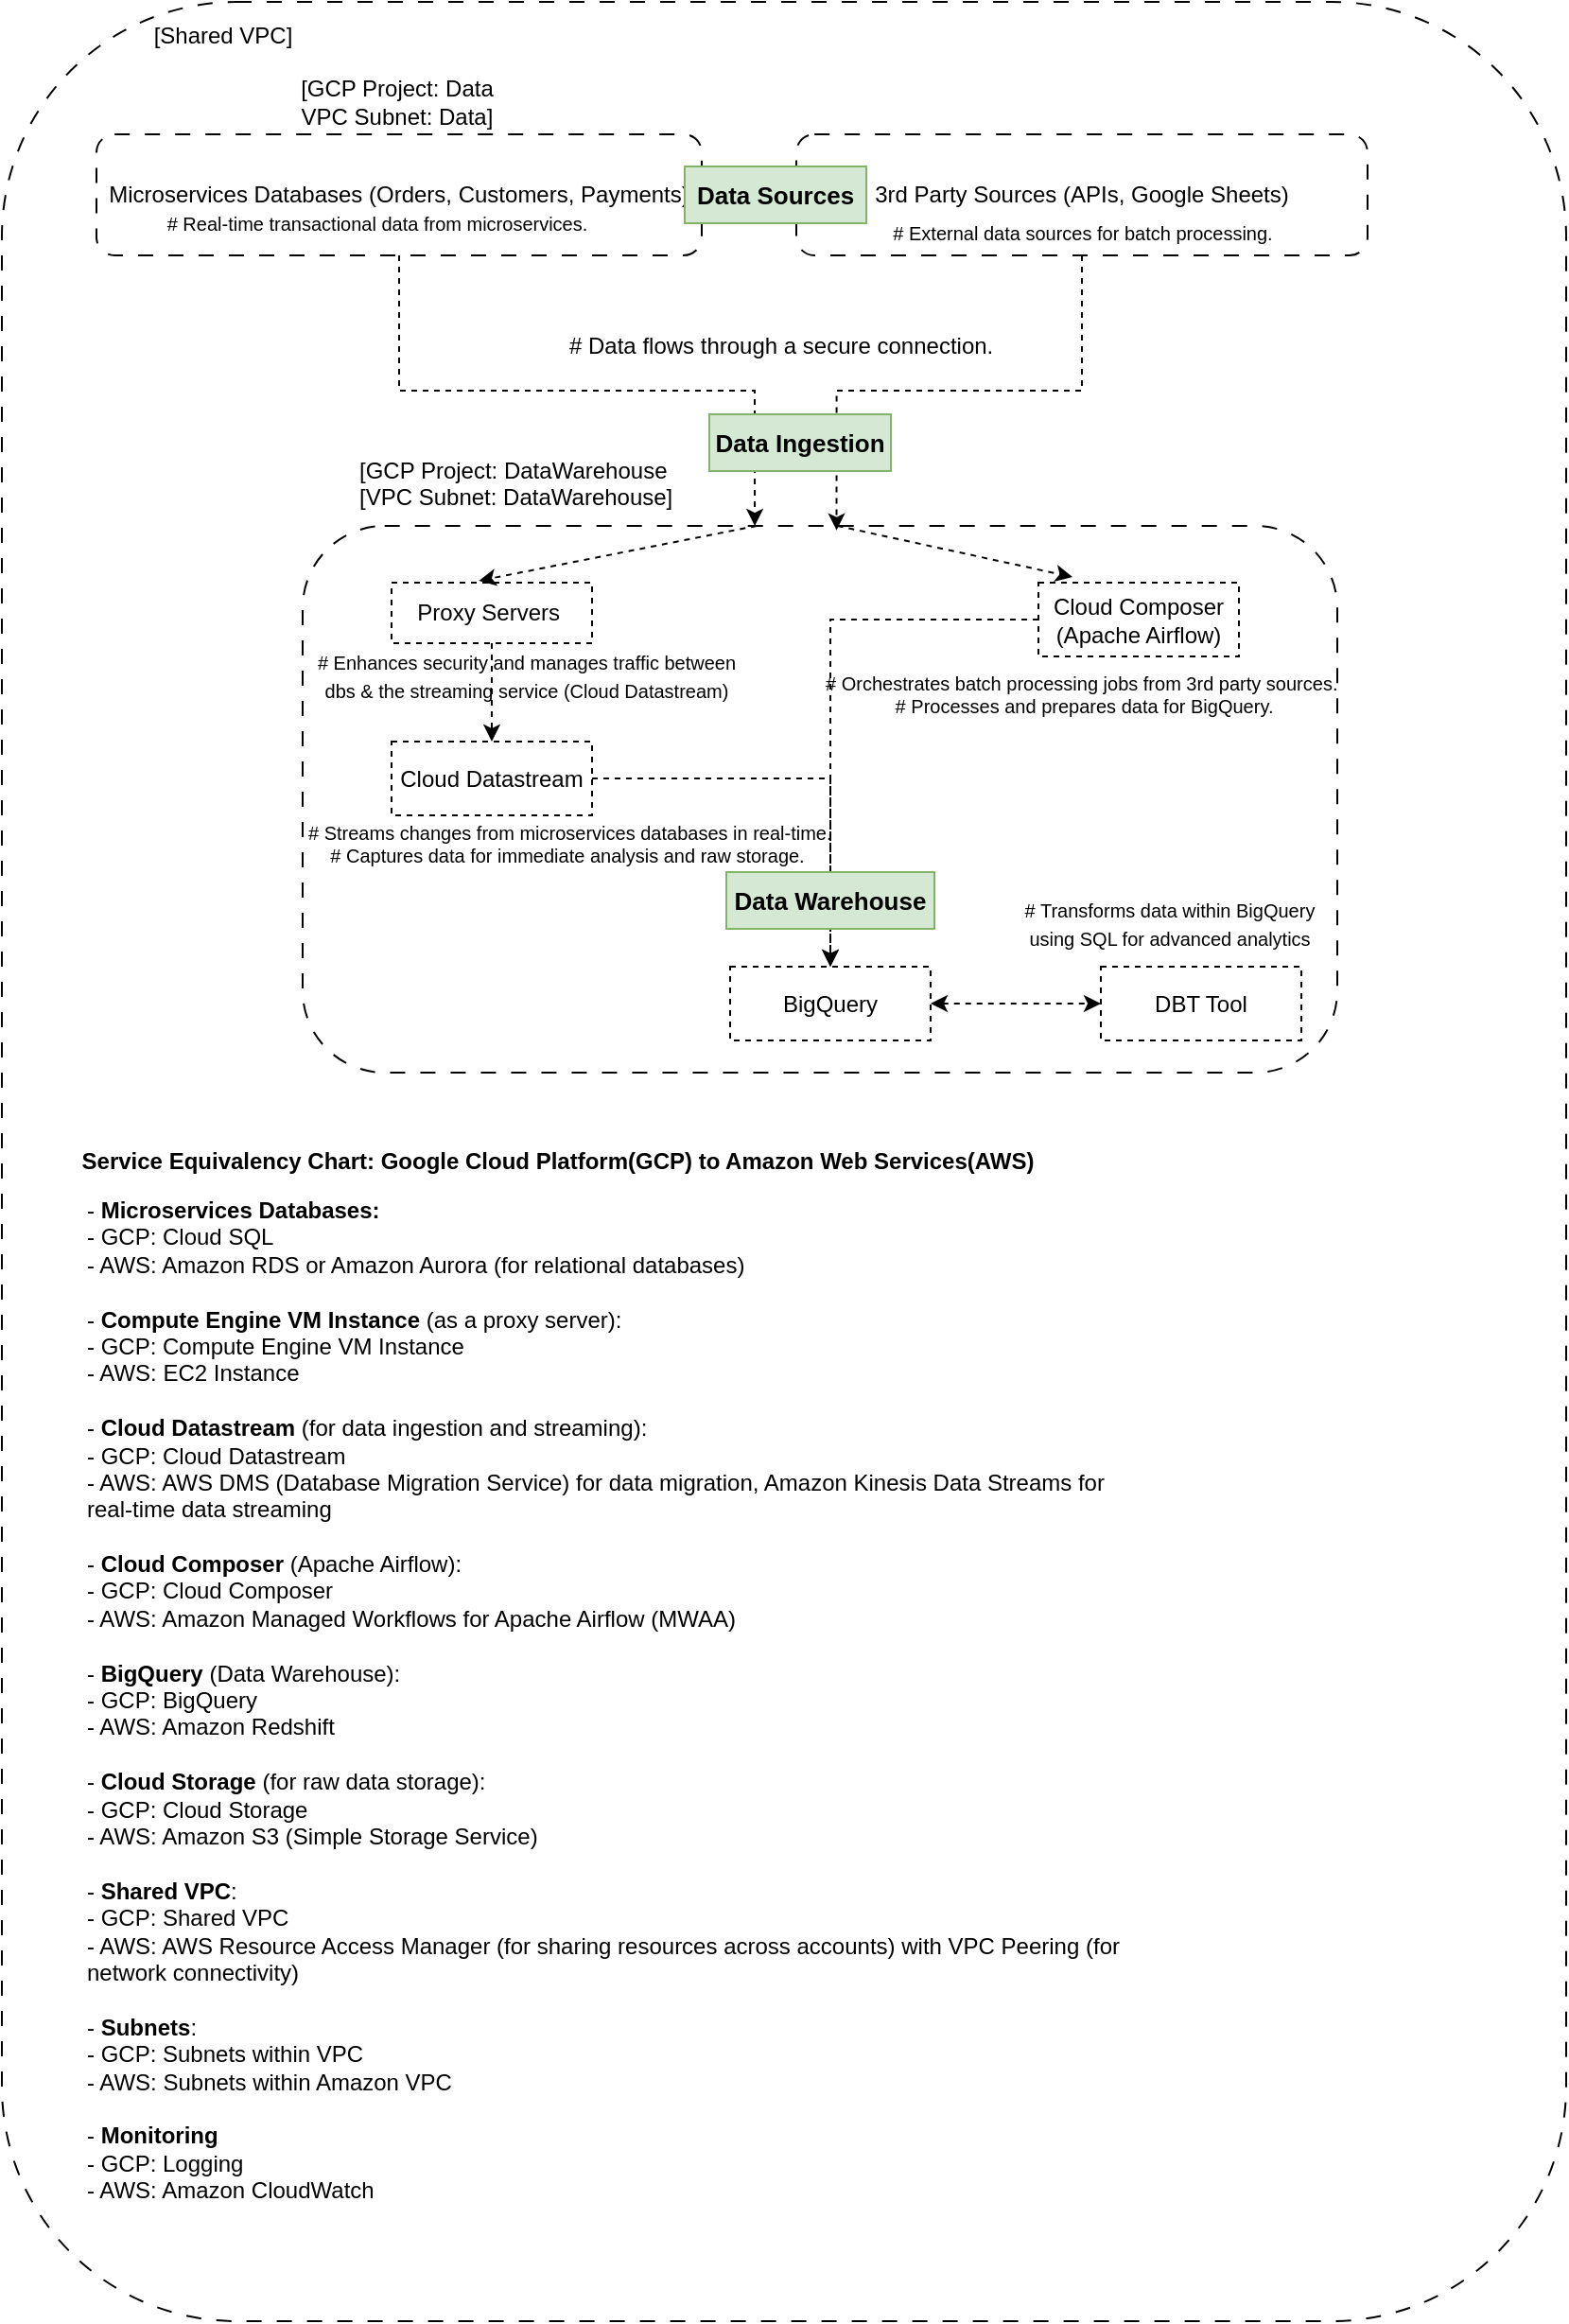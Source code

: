 <mxfile version="22.1.16" type="github" pages="2">
  <diagram name="GCP" id="N3WZunzwXIaeDYp0I-YL">
    <mxGraphModel dx="1377" dy="2119" grid="0" gridSize="10" guides="1" tooltips="1" connect="1" arrows="1" fold="1" page="0" pageScale="1" pageWidth="850" pageHeight="1100" math="0" shadow="0">
      <root>
        <mxCell id="0" />
        <mxCell id="1" parent="0" />
        <mxCell id="0Ng6I6oco_0Fc2acD2ov-1" value="" style="rounded=1;whiteSpace=wrap;html=1;strokeColor=default;align=center;verticalAlign=middle;fontFamily=Helvetica;fontSize=12;fontColor=default;fillColor=default;dashed=1;dashPattern=8 8;" parent="1" vertex="1">
          <mxGeometry x="-192" y="-1203" width="827" height="1226" as="geometry" />
        </mxCell>
        <mxCell id="0Ng6I6oco_0Fc2acD2ov-2" value="&lt;meta charset=&quot;utf-8&quot;&gt;&lt;span style=&quot;color: rgb(0, 0, 0); font-family: Helvetica; font-size: 12px; font-style: normal; font-variant-ligatures: normal; font-variant-caps: normal; font-weight: 400; letter-spacing: normal; orphans: 2; text-align: left; text-indent: 0px; text-transform: none; widows: 2; word-spacing: 0px; -webkit-text-stroke-width: 0px; background-color: rgb(255, 255, 255); text-decoration-thickness: initial; text-decoration-style: initial; text-decoration-color: initial; float: none; display: inline !important;&quot;&gt;Microservices Databases (Orders, Customers, Payments)&lt;/span&gt;" style="rounded=1;whiteSpace=wrap;html=1;fillStyle=dots;dashed=1;dashPattern=8 8;" parent="1" vertex="1">
          <mxGeometry x="-142" y="-1133" width="320" height="64" as="geometry" />
        </mxCell>
        <mxCell id="0Ng6I6oco_0Fc2acD2ov-3" value="[GCP Project: Data&lt;br&gt;VPC Subnet: Data]" style="text;html=1;strokeColor=none;fillColor=none;align=center;verticalAlign=middle;whiteSpace=wrap;rounded=0;" parent="1" vertex="1">
          <mxGeometry x="-72" y="-1162" width="178" height="23" as="geometry" />
        </mxCell>
        <mxCell id="0Ng6I6oco_0Fc2acD2ov-4" value="" style="rounded=1;whiteSpace=wrap;html=1;dashed=1;dashPattern=8 8;" parent="1" vertex="1">
          <mxGeometry x="-33" y="-926" width="547" height="289" as="geometry" />
        </mxCell>
        <mxCell id="0Ng6I6oco_0Fc2acD2ov-5" value="&lt;span style=&quot;color: rgb(0, 0, 0); font-family: Helvetica; font-size: 12px; font-style: normal; font-variant-ligatures: normal; font-variant-caps: normal; font-weight: 400; letter-spacing: normal; orphans: 2; text-align: left; text-indent: 0px; text-transform: none; widows: 2; word-spacing: 0px; -webkit-text-stroke-width: 0px; background-color: rgb(255, 255, 255); text-decoration-thickness: initial; text-decoration-style: initial; text-decoration-color: initial; float: none; display: inline !important;&quot;&gt;[GCP Project: DataWarehouse&lt;/span&gt;&lt;br style=&quot;border-color: var(--border-color); padding: 0px; margin: 0px; color: rgb(0, 0, 0); font-family: Helvetica; font-size: 12px; font-style: normal; font-variant-ligatures: normal; font-variant-caps: normal; font-weight: 400; letter-spacing: normal; orphans: 2; text-align: left; text-indent: 0px; text-transform: none; widows: 2; word-spacing: 0px; -webkit-text-stroke-width: 0px; background-color: rgb(255, 255, 255); text-decoration-thickness: initial; text-decoration-style: initial; text-decoration-color: initial;&quot;&gt;&lt;span style=&quot;color: rgb(0, 0, 0); font-family: Helvetica; font-size: 12px; font-style: normal; font-variant-ligatures: normal; font-variant-caps: normal; font-weight: 400; letter-spacing: normal; orphans: 2; text-align: left; text-indent: 0px; text-transform: none; widows: 2; word-spacing: 0px; -webkit-text-stroke-width: 0px; background-color: rgb(255, 255, 255); text-decoration-thickness: initial; text-decoration-style: initial; text-decoration-color: initial; float: none; display: inline !important;&quot;&gt;[VPC Subnet: DataWarehouse]&lt;/span&gt;" style="text;whiteSpace=wrap;html=1;fontSize=12;fontFamily=Helvetica;fontColor=default;" parent="1" vertex="1">
          <mxGeometry x="-5" y="-969" width="170" height="51" as="geometry" />
        </mxCell>
        <mxCell id="0Ng6I6oco_0Fc2acD2ov-6" value="" style="edgeStyle=orthogonalEdgeStyle;rounded=0;orthogonalLoop=1;jettySize=auto;html=1;fontFamily=Helvetica;fontSize=12;fontColor=default;dashed=1;" parent="1" source="0Ng6I6oco_0Fc2acD2ov-7" target="0Ng6I6oco_0Fc2acD2ov-9" edge="1">
          <mxGeometry relative="1" as="geometry" />
        </mxCell>
        <mxCell id="0Ng6I6oco_0Fc2acD2ov-7" value="&lt;span style=&quot;color: rgb(0, 0, 0); font-family: Helvetica; font-size: 12px; font-style: normal; font-variant-ligatures: normal; font-variant-caps: normal; font-weight: 400; letter-spacing: normal; orphans: 2; text-align: center; text-indent: 0px; text-transform: none; widows: 2; word-spacing: 0px; -webkit-text-stroke-width: 0px; background-color: rgb(255, 255, 255); text-decoration-thickness: initial; text-decoration-style: initial; text-decoration-color: initial; float: none; display: inline !important;&quot;&gt;Proxy Servers&amp;nbsp;&lt;/span&gt;" style="rounded=0;whiteSpace=wrap;html=1;strokeColor=default;align=center;verticalAlign=middle;fontFamily=Helvetica;fontSize=12;fontColor=default;fillColor=default;dashed=1;" parent="1" vertex="1">
          <mxGeometry x="14" y="-896" width="106" height="32" as="geometry" />
        </mxCell>
        <mxCell id="0Ng6I6oco_0Fc2acD2ov-8" style="edgeStyle=orthogonalEdgeStyle;rounded=0;orthogonalLoop=1;jettySize=auto;html=1;fontFamily=Helvetica;fontSize=12;fontColor=default;dashed=1;" parent="1" source="0Ng6I6oco_0Fc2acD2ov-9" target="0Ng6I6oco_0Fc2acD2ov-10" edge="1">
          <mxGeometry relative="1" as="geometry" />
        </mxCell>
        <mxCell id="0Ng6I6oco_0Fc2acD2ov-9" value="Cloud Datastream" style="rounded=0;whiteSpace=wrap;html=1;strokeColor=default;align=center;verticalAlign=middle;fontFamily=Helvetica;fontSize=12;fontColor=default;fillColor=default;dashed=1;" parent="1" vertex="1">
          <mxGeometry x="14" y="-812" width="106" height="39" as="geometry" />
        </mxCell>
        <mxCell id="0Ng6I6oco_0Fc2acD2ov-10" value="BigQuery" style="rounded=0;whiteSpace=wrap;html=1;strokeColor=default;align=center;verticalAlign=middle;fontFamily=Helvetica;fontSize=12;fontColor=default;fillColor=default;dashed=1;" parent="1" vertex="1">
          <mxGeometry x="193" y="-693" width="106" height="39" as="geometry" />
        </mxCell>
        <mxCell id="0Ng6I6oco_0Fc2acD2ov-11" style="edgeStyle=orthogonalEdgeStyle;rounded=0;orthogonalLoop=1;jettySize=auto;html=1;entryX=0.5;entryY=0;entryDx=0;entryDy=0;fontFamily=Helvetica;fontSize=12;fontColor=default;dashed=1;" parent="1" source="0Ng6I6oco_0Fc2acD2ov-12" target="0Ng6I6oco_0Fc2acD2ov-10" edge="1">
          <mxGeometry relative="1" as="geometry" />
        </mxCell>
        <mxCell id="0Ng6I6oco_0Fc2acD2ov-12" value="Cloud Composer (Apache Airflow)" style="rounded=0;whiteSpace=wrap;html=1;strokeColor=default;align=center;verticalAlign=middle;fontFamily=Helvetica;fontSize=12;fontColor=default;fillColor=default;dashed=1;" parent="1" vertex="1">
          <mxGeometry x="356" y="-896" width="106" height="39" as="geometry" />
        </mxCell>
        <mxCell id="0Ng6I6oco_0Fc2acD2ov-13" value="DBT Tool" style="rounded=0;whiteSpace=wrap;html=1;strokeColor=default;align=center;verticalAlign=middle;fontFamily=Helvetica;fontSize=12;fontColor=default;fillColor=default;dashed=1;" parent="1" vertex="1">
          <mxGeometry x="389" y="-693" width="106" height="39" as="geometry" />
        </mxCell>
        <mxCell id="0Ng6I6oco_0Fc2acD2ov-14" value="&amp;nbsp;# Orchestrates batch processing jobs from 3rd party sources.&lt;br style=&quot;border-color: var(--border-color); padding: 0px; margin: 0px; text-align: left; font-size: 10px;&quot;&gt;&lt;span style=&quot;text-align: left; font-size: 10px;&quot;&gt;&amp;nbsp; # Processes and prepares data for BigQuery.&lt;/span&gt;" style="text;html=1;strokeColor=none;fillColor=none;align=center;verticalAlign=middle;whiteSpace=wrap;rounded=0;fontSize=10;fontFamily=Helvetica;fontColor=default;" parent="1" vertex="1">
          <mxGeometry x="233.75" y="-864" width="287" height="53" as="geometry" />
        </mxCell>
        <mxCell id="0Ng6I6oco_0Fc2acD2ov-15" value="&amp;nbsp;# Streams changes from microservices databases in real-time.&lt;br style=&quot;border-color: var(--border-color); padding: 0px; margin: 0px; text-align: left; font-size: 10px;&quot;&gt;&lt;span style=&quot;text-align: left; font-size: 10px;&quot;&gt;# Captures data for immediate analysis and raw storage.&lt;/span&gt;" style="text;html=1;strokeColor=none;fillColor=none;align=center;verticalAlign=middle;whiteSpace=wrap;rounded=0;fontSize=10;fontFamily=Helvetica;fontColor=default;" parent="1" vertex="1">
          <mxGeometry x="-59" y="-773" width="332" height="30" as="geometry" />
        </mxCell>
        <mxCell id="0Ng6I6oco_0Fc2acD2ov-16" value="# Real-time transactional data from microservices." style="text;html=1;align=center;verticalAlign=middle;resizable=0;points=[];autosize=1;strokeColor=none;fillColor=none;fontSize=10;fontFamily=Helvetica;fontColor=default;" parent="1" vertex="1">
          <mxGeometry x="-114" y="-1098" width="240" height="24" as="geometry" />
        </mxCell>
        <mxCell id="0Ng6I6oco_0Fc2acD2ov-17" value="&lt;font style=&quot;font-size: 10px;&quot;&gt;# Transforms data within BigQuery &lt;br&gt;using SQL for advanced analytics&lt;/font&gt;" style="text;html=1;align=center;verticalAlign=middle;resizable=0;points=[];autosize=1;strokeColor=none;fillColor=none;fontSize=12;fontFamily=Helvetica;fontColor=default;" parent="1" vertex="1">
          <mxGeometry x="339" y="-737" width="171" height="41" as="geometry" />
        </mxCell>
        <mxCell id="0Ng6I6oco_0Fc2acD2ov-18" value="3rd Party Sources (APIs, Google Sheets)" style="rounded=1;whiteSpace=wrap;html=1;fillStyle=dots;dashed=1;dashPattern=8 8;" parent="1" vertex="1">
          <mxGeometry x="228" y="-1133" width="302" height="64" as="geometry" />
        </mxCell>
        <mxCell id="0Ng6I6oco_0Fc2acD2ov-19" value="# External data sources for batch processing." style="text;html=1;align=center;verticalAlign=middle;resizable=0;points=[];autosize=1;strokeColor=none;fillColor=none;fontSize=10;fontFamily=Helvetica;fontColor=default;" parent="1" vertex="1">
          <mxGeometry x="269.5" y="-1093" width="219" height="24" as="geometry" />
        </mxCell>
        <mxCell id="0Ng6I6oco_0Fc2acD2ov-20" style="edgeStyle=orthogonalEdgeStyle;rounded=0;orthogonalLoop=1;jettySize=auto;html=1;entryX=0.437;entryY=0;entryDx=0;entryDy=0;entryPerimeter=0;fontFamily=Helvetica;fontSize=12;fontColor=default;dashed=1;" parent="1" source="0Ng6I6oco_0Fc2acD2ov-2" target="0Ng6I6oco_0Fc2acD2ov-4" edge="1">
          <mxGeometry relative="1" as="geometry" />
        </mxCell>
        <mxCell id="0Ng6I6oco_0Fc2acD2ov-21" style="edgeStyle=orthogonalEdgeStyle;rounded=0;orthogonalLoop=1;jettySize=auto;html=1;entryX=0.516;entryY=0.008;entryDx=0;entryDy=0;entryPerimeter=0;fontFamily=Helvetica;fontSize=12;fontColor=default;dashed=1;" parent="1" source="0Ng6I6oco_0Fc2acD2ov-18" target="0Ng6I6oco_0Fc2acD2ov-4" edge="1">
          <mxGeometry relative="1" as="geometry" />
        </mxCell>
        <mxCell id="0Ng6I6oco_0Fc2acD2ov-22" value="# Data flows through a secure connection." style="text;whiteSpace=wrap;fontSize=12;fontFamily=Helvetica;fontColor=default;" parent="1" vertex="1">
          <mxGeometry x="106" y="-1035" width="252" height="36" as="geometry" />
        </mxCell>
        <mxCell id="0Ng6I6oco_0Fc2acD2ov-23" value="" style="endArrow=classic;html=1;rounded=0;fontFamily=Helvetica;fontSize=12;fontColor=default;entryX=0.396;entryY=0;entryDx=0;entryDy=0;entryPerimeter=0;exitX=0.431;exitY=0.004;exitDx=0;exitDy=0;exitPerimeter=0;dashed=1;" parent="1" edge="1">
          <mxGeometry width="50" height="50" relative="1" as="geometry">
            <mxPoint x="206.997" y="-926.004" as="sourcePoint" />
            <mxPoint x="60.216" y="-897.02" as="targetPoint" />
          </mxGeometry>
        </mxCell>
        <mxCell id="0Ng6I6oco_0Fc2acD2ov-24" value="" style="endArrow=classic;html=1;rounded=0;fontFamily=Helvetica;fontSize=12;fontColor=default;exitX=0.517;exitY=0;exitDx=0;exitDy=0;exitPerimeter=0;entryX=0.17;entryY=-0.077;entryDx=0;entryDy=0;entryPerimeter=0;dashed=1;" parent="1" source="0Ng6I6oco_0Fc2acD2ov-4" target="0Ng6I6oco_0Fc2acD2ov-12" edge="1">
          <mxGeometry width="50" height="50" relative="1" as="geometry">
            <mxPoint x="147" y="-875" as="sourcePoint" />
            <mxPoint x="364" y="-903" as="targetPoint" />
          </mxGeometry>
        </mxCell>
        <mxCell id="0Ng6I6oco_0Fc2acD2ov-25" value="Data Ingestion" style="text;html=1;strokeColor=#82b366;fillColor=#d5e8d4;align=center;verticalAlign=middle;whiteSpace=wrap;rounded=0;fontSize=13;fontFamily=Helvetica;fontStyle=1" parent="1" vertex="1">
          <mxGeometry x="182" y="-985" width="96" height="30" as="geometry" />
        </mxCell>
        <mxCell id="0Ng6I6oco_0Fc2acD2ov-26" value="&lt;b&gt;Data Sources&lt;/b&gt;" style="text;html=1;strokeColor=#82b366;fillColor=#d5e8d4;align=center;verticalAlign=middle;whiteSpace=wrap;rounded=0;fontSize=13;fontFamily=Helvetica;" parent="1" vertex="1">
          <mxGeometry x="169" y="-1116" width="96" height="30" as="geometry" />
        </mxCell>
        <mxCell id="0Ng6I6oco_0Fc2acD2ov-27" value="Data Warehouse" style="text;html=1;strokeColor=#82b366;fillColor=#d5e8d4;align=center;verticalAlign=middle;whiteSpace=wrap;rounded=0;fontSize=13;fontFamily=Helvetica;fontStyle=1" parent="1" vertex="1">
          <mxGeometry x="191" y="-743" width="110" height="30" as="geometry" />
        </mxCell>
        <mxCell id="0Ng6I6oco_0Fc2acD2ov-28" value="" style="endArrow=classic;startArrow=classic;html=1;rounded=0;fontFamily=Helvetica;fontSize=12;fontColor=default;entryX=0;entryY=0.5;entryDx=0;entryDy=0;exitX=1;exitY=0.5;exitDx=0;exitDy=0;dashed=1;" parent="1" source="0Ng6I6oco_0Fc2acD2ov-10" target="0Ng6I6oco_0Fc2acD2ov-13" edge="1">
          <mxGeometry width="50" height="50" relative="1" as="geometry">
            <mxPoint x="308" y="-635" as="sourcePoint" />
            <mxPoint x="358" y="-685" as="targetPoint" />
          </mxGeometry>
        </mxCell>
        <mxCell id="0Ng6I6oco_0Fc2acD2ov-29" value="[Shared VPC]" style="text;html=1;strokeColor=none;fillColor=none;align=center;verticalAlign=middle;whiteSpace=wrap;rounded=0;" parent="1" vertex="1">
          <mxGeometry x="-164" y="-1197" width="178" height="23" as="geometry" />
        </mxCell>
        <mxCell id="0Ng6I6oco_0Fc2acD2ov-30" value="&lt;font style=&quot;font-size: 10px;&quot;&gt;# Enhances security and manages traffic between &lt;br&gt;dbs &amp;amp; the streaming service (Cloud Datastream)&lt;/font&gt;" style="text;html=1;align=center;verticalAlign=middle;resizable=0;points=[];autosize=1;strokeColor=none;fillColor=none;rotation=0;" parent="1" vertex="1">
          <mxGeometry x="-35" y="-868" width="239" height="41" as="geometry" />
        </mxCell>
        <mxCell id="1zphvdrA46w6vMlSNwn0-3" value="- &lt;b&gt;Microservices Databases:&lt;/b&gt;&lt;br&gt;  - GCP: Cloud SQL&lt;br&gt;  - AWS: Amazon RDS or Amazon Aurora (for relational databases)&lt;br&gt;&lt;br&gt;- &lt;b&gt;Compute Engine VM Instance&lt;/b&gt; (as a proxy server):&lt;br&gt;  - GCP: Compute Engine VM Instance&lt;br&gt;  - AWS: EC2 Instance&lt;br&gt;&lt;br&gt;- &lt;b&gt;Cloud Datastream&lt;/b&gt; (for data ingestion and streaming):&lt;br&gt;  - GCP: Cloud Datastream&lt;br&gt;  - AWS: AWS DMS (Database Migration Service) for data migration, Amazon Kinesis Data Streams for real-time data streaming&lt;br&gt;&lt;br&gt;- &lt;b&gt;Cloud Composer&lt;/b&gt; (Apache Airflow):&lt;br&gt;  - GCP: Cloud Composer&lt;br&gt;  - AWS: Amazon Managed Workflows for Apache Airflow (MWAA)&lt;br&gt;&lt;br&gt;- &lt;b&gt;BigQuery&lt;/b&gt; (Data Warehouse):&lt;br&gt;  - GCP: BigQuery&lt;br&gt;  - AWS: Amazon Redshift&lt;br&gt;&lt;br&gt;- &lt;b&gt;Cloud Storage&lt;/b&gt; (for raw data storage):&lt;br&gt;  - GCP: Cloud Storage&lt;br&gt;  - AWS: Amazon S3 (Simple Storage Service)&lt;br&gt;&lt;br&gt;- &lt;b&gt;Shared VPC&lt;/b&gt;:&lt;br&gt;  - GCP: Shared VPC&lt;br&gt;  - AWS: AWS Resource Access Manager (for sharing resources across accounts) with VPC Peering (for network connectivity)&lt;br&gt;&lt;br&gt;- &lt;b&gt;Subnets&lt;/b&gt;:&lt;br&gt;  - GCP: Subnets within VPC&lt;br&gt;  - AWS: Subnets within Amazon VPC&lt;br&gt;&lt;br&gt;- &lt;b&gt;Monitoring&lt;/b&gt;&lt;br&gt;- GCP: Logging&lt;br&gt;- AWS: Amazon CloudWatch" style="text;whiteSpace=wrap;html=1;" parent="1" vertex="1">
          <mxGeometry x="-149" y="-578" width="566" height="565" as="geometry" />
        </mxCell>
        <mxCell id="1zphvdrA46w6vMlSNwn0-4" value="&lt;b&gt;Service Equivalency Chart: Google Cloud Platform(GCP) to Amazon Web Services(AWS)&lt;/b&gt;" style="text;html=1;strokeColor=none;fillColor=none;align=center;verticalAlign=middle;whiteSpace=wrap;rounded=0;" parent="1" vertex="1">
          <mxGeometry x="-164" y="-605" width="531.5" height="30" as="geometry" />
        </mxCell>
      </root>
    </mxGraphModel>
  </diagram>
  <diagram id="OixYxFwIUp6ItKp6quiV" name="AWS">
    <mxGraphModel dx="1777" dy="1719" grid="0" gridSize="10" guides="1" tooltips="1" connect="1" arrows="1" fold="1" page="0" pageScale="1" pageWidth="850" pageHeight="1100" math="0" shadow="0">
      <root>
        <mxCell id="0" />
        <mxCell id="1" parent="0" />
        <mxCell id="EDePaztZV9iZP3bUXQUc-1" value="&lt;div style=&quot;text-align: left;&quot;&gt;&lt;br&gt;&lt;/div&gt;" style="rounded=1;whiteSpace=wrap;html=1;fillStyle=dots;dashed=1;dashPattern=8 8;rotation=90;" parent="1" vertex="1">
          <mxGeometry x="-201" y="-922" width="383" height="100" as="geometry" />
        </mxCell>
        <mxCell id="EDePaztZV9iZP3bUXQUc-2" value="Data Sources" style="text;html=1;strokeColor=none;fillColor=none;align=center;verticalAlign=middle;whiteSpace=wrap;rounded=0;fontStyle=1" parent="1" vertex="1">
          <mxGeometry x="-45" y="-1036" width="60" height="30" as="geometry" />
        </mxCell>
        <mxCell id="DHK-6EDzKSMtyHpSqMbL-18" style="edgeStyle=orthogonalEdgeStyle;rounded=0;orthogonalLoop=1;jettySize=auto;html=1;" parent="1" source="EDePaztZV9iZP3bUXQUc-3" edge="1">
          <mxGeometry relative="1" as="geometry">
            <mxPoint x="79.5" y="-941" as="targetPoint" />
          </mxGeometry>
        </mxCell>
        <mxCell id="EDePaztZV9iZP3bUXQUc-3" value="Amazon RDS" style="sketch=0;outlineConnect=0;fontColor=#232F3E;gradientColor=none;strokeColor=#ffffff;fillColor=#232F3E;dashed=0;verticalLabelPosition=middle;verticalAlign=bottom;align=center;html=1;whiteSpace=wrap;fontSize=10;fontStyle=1;spacing=3;shape=mxgraph.aws4.productIcon;prIcon=mxgraph.aws4.rds;" parent="1" vertex="1">
          <mxGeometry x="-43" y="-974" width="65" height="98" as="geometry" />
        </mxCell>
        <mxCell id="EDePaztZV9iZP3bUXQUc-4" value="Amazon DynamoDB" style="sketch=0;outlineConnect=0;fontColor=#232F3E;gradientColor=none;strokeColor=#ffffff;fillColor=#232F3E;dashed=0;verticalLabelPosition=middle;verticalAlign=bottom;align=center;html=1;whiteSpace=wrap;fontSize=10;fontStyle=1;spacing=3;shape=mxgraph.aws4.productIcon;prIcon=mxgraph.aws4.dynamodb;" parent="1" vertex="1">
          <mxGeometry x="-49" y="-828" width="77" height="107" as="geometry" />
        </mxCell>
        <mxCell id="EDePaztZV9iZP3bUXQUc-5" style="edgeStyle=orthogonalEdgeStyle;rounded=0;orthogonalLoop=1;jettySize=auto;html=1;exitX=1;exitY=0.5;exitDx=0;exitDy=0;" parent="1" source="EDePaztZV9iZP3bUXQUc-1" target="EDePaztZV9iZP3bUXQUc-1" edge="1">
          <mxGeometry relative="1" as="geometry" />
        </mxCell>
        <mxCell id="G9J3BIbj6XM4gzPhHaht-19" style="edgeStyle=orthogonalEdgeStyle;rounded=0;orthogonalLoop=1;jettySize=auto;html=1;entryX=0;entryY=0.5;entryDx=0;entryDy=0;" parent="1" source="DHK-6EDzKSMtyHpSqMbL-1" target="G9J3BIbj6XM4gzPhHaht-5" edge="1">
          <mxGeometry relative="1" as="geometry" />
        </mxCell>
        <mxCell id="DHK-6EDzKSMtyHpSqMbL-1" value="" style="whiteSpace=wrap;html=1;aspect=fixed;dashed=1;dashPattern=8 8;rounded=1;" parent="1" vertex="1">
          <mxGeometry x="79" y="-1047" width="322" height="322" as="geometry" />
        </mxCell>
        <mxCell id="DHK-6EDzKSMtyHpSqMbL-2" value="Data Ingestion" style="text;html=1;strokeColor=none;fillColor=none;align=center;verticalAlign=middle;whiteSpace=wrap;rounded=0;fontStyle=1" parent="1" vertex="1">
          <mxGeometry x="188" y="-1049" width="109" height="30" as="geometry" />
        </mxCell>
        <mxCell id="DHK-6EDzKSMtyHpSqMbL-4" value="" style="rounded=1;whiteSpace=wrap;html=1;dashed=1;dashPattern=8 8;" parent="1" vertex="1">
          <mxGeometry x="96" y="-1007" width="265" height="97" as="geometry" />
        </mxCell>
        <mxCell id="DHK-6EDzKSMtyHpSqMbL-6" value="Batch" style="text;html=1;strokeColor=none;fillColor=none;align=center;verticalAlign=middle;whiteSpace=wrap;rounded=0;fontStyle=1" parent="1" vertex="1">
          <mxGeometry x="178" y="-1006" width="109" height="30" as="geometry" />
        </mxCell>
        <mxCell id="DHK-6EDzKSMtyHpSqMbL-8" value="" style="sketch=0;points=[[0,0,0],[0.25,0,0],[0.5,0,0],[0.75,0,0],[1,0,0],[0,1,0],[0.25,1,0],[0.5,1,0],[0.75,1,0],[1,1,0],[0,0.25,0],[0,0.5,0],[0,0.75,0],[1,0.25,0],[1,0.5,0],[1,0.75,0]];outlineConnect=0;fontColor=#232F3E;fillColor=#ED7100;strokeColor=#ffffff;dashed=0;verticalLabelPosition=bottom;verticalAlign=top;align=center;html=1;fontSize=12;fontStyle=0;aspect=fixed;shape=mxgraph.aws4.resourceIcon;resIcon=mxgraph.aws4.lambda;" parent="1" vertex="1">
          <mxGeometry x="121" y="-974" width="40" height="40" as="geometry" />
        </mxCell>
        <mxCell id="DHK-6EDzKSMtyHpSqMbL-9" value="" style="sketch=0;points=[[0,0,0],[0.25,0,0],[0.5,0,0],[0.75,0,0],[1,0,0],[0,1,0],[0.25,1,0],[0.5,1,0],[0.75,1,0],[1,1,0],[0,0.25,0],[0,0.5,0],[0,0.75,0],[1,0.25,0],[1,0.5,0],[1,0.75,0]];outlineConnect=0;fontColor=#232F3E;fillColor=#8C4FFF;strokeColor=#ffffff;dashed=0;verticalLabelPosition=bottom;verticalAlign=top;align=center;html=1;fontSize=12;fontStyle=0;aspect=fixed;shape=mxgraph.aws4.resourceIcon;resIcon=mxgraph.aws4.glue;" parent="1" vertex="1">
          <mxGeometry x="212" y="-974" width="46" height="46" as="geometry" />
        </mxCell>
        <mxCell id="DHK-6EDzKSMtyHpSqMbL-19" value="" style="sketch=0;points=[[0,0,0],[0.25,0,0],[0.5,0,0],[0.75,0,0],[1,0,0],[0,1,0],[0.25,1,0],[0.5,1,0],[0.75,1,0],[1,1,0],[0,0.25,0],[0,0.5,0],[0,0.75,0],[1,0.25,0],[1,0.5,0],[1,0.75,0]];outlineConnect=0;fontColor=#232F3E;fillColor=#8C4FFF;strokeColor=#ffffff;dashed=0;verticalLabelPosition=bottom;verticalAlign=top;align=center;html=1;fontSize=12;fontStyle=0;aspect=fixed;shape=mxgraph.aws4.resourceIcon;resIcon=mxgraph.aws4.emr;" parent="1" vertex="1">
          <mxGeometry x="297" y="-974" width="43" height="43" as="geometry" />
        </mxCell>
        <mxCell id="DHK-6EDzKSMtyHpSqMbL-23" value="" style="rounded=1;whiteSpace=wrap;html=1;dashed=1;dashPattern=8 8;" parent="1" vertex="1">
          <mxGeometry x="93" y="-859" width="268" height="114" as="geometry" />
        </mxCell>
        <mxCell id="DHK-6EDzKSMtyHpSqMbL-24" value="Streaming" style="text;html=1;strokeColor=none;fillColor=none;align=center;verticalAlign=middle;whiteSpace=wrap;rounded=0;fontStyle=1" parent="1" vertex="1">
          <mxGeometry x="178" y="-852" width="109" height="30" as="geometry" />
        </mxCell>
        <mxCell id="G9J3BIbj6XM4gzPhHaht-2" style="edgeStyle=orthogonalEdgeStyle;rounded=0;orthogonalLoop=1;jettySize=auto;html=1;entryX=-0.001;entryY=0.726;entryDx=0;entryDy=0;entryPerimeter=0;" parent="1" source="EDePaztZV9iZP3bUXQUc-4" target="DHK-6EDzKSMtyHpSqMbL-1" edge="1">
          <mxGeometry relative="1" as="geometry" />
        </mxCell>
        <mxCell id="G9J3BIbj6XM4gzPhHaht-3" value="" style="sketch=0;points=[[0,0,0],[0.25,0,0],[0.5,0,0],[0.75,0,0],[1,0,0],[0,1,0],[0.25,1,0],[0.5,1,0],[0.75,1,0],[1,1,0],[0,0.25,0],[0,0.5,0],[0,0.75,0],[1,0.25,0],[1,0.5,0],[1,0.75,0]];outlineConnect=0;fontColor=#232F3E;fillColor=#8C4FFF;strokeColor=#ffffff;dashed=0;verticalLabelPosition=bottom;verticalAlign=top;align=center;html=1;fontSize=12;fontStyle=0;aspect=fixed;shape=mxgraph.aws4.resourceIcon;resIcon=mxgraph.aws4.kinesis_data_firehose;" parent="1" vertex="1">
          <mxGeometry x="212" y="-812" width="51" height="51" as="geometry" />
        </mxCell>
        <mxCell id="G9J3BIbj6XM4gzPhHaht-24" style="edgeStyle=orthogonalEdgeStyle;rounded=0;orthogonalLoop=1;jettySize=auto;html=1;" parent="1" source="G9J3BIbj6XM4gzPhHaht-5" target="G9J3BIbj6XM4gzPhHaht-22" edge="1">
          <mxGeometry relative="1" as="geometry" />
        </mxCell>
        <mxCell id="G9J3BIbj6XM4gzPhHaht-5" value="" style="whiteSpace=wrap;html=1;aspect=fixed;dashed=1;dashPattern=8 8;rounded=1;" parent="1" vertex="1">
          <mxGeometry x="443" y="-1052.25" width="486" height="486" as="geometry" />
        </mxCell>
        <mxCell id="G9J3BIbj6XM4gzPhHaht-6" value="Data Lake" style="text;html=1;strokeColor=none;fillColor=none;align=center;verticalAlign=middle;whiteSpace=wrap;rounded=0;fontStyle=1" parent="1" vertex="1">
          <mxGeometry x="634" y="-1052.25" width="109" height="30" as="geometry" />
        </mxCell>
        <mxCell id="G9J3BIbj6XM4gzPhHaht-7" value="" style="rounded=1;whiteSpace=wrap;html=1;dashed=1;dashPattern=8 8;" parent="1" vertex="1">
          <mxGeometry x="560" y="-1016" width="248" height="260" as="geometry" />
        </mxCell>
        <mxCell id="G9J3BIbj6XM4gzPhHaht-8" value="AWS S3 Storage" style="text;html=1;strokeColor=none;fillColor=none;align=center;verticalAlign=middle;whiteSpace=wrap;rounded=0;fontStyle=1" parent="1" vertex="1">
          <mxGeometry x="620" y="-1011" width="109" height="30" as="geometry" />
        </mxCell>
        <mxCell id="G9J3BIbj6XM4gzPhHaht-15" value="Amazon S3" style="sketch=0;outlineConnect=0;fontColor=#232F3E;gradientColor=none;strokeColor=#ffffff;fillColor=#232F3E;dashed=0;verticalLabelPosition=middle;verticalAlign=bottom;align=center;html=1;whiteSpace=wrap;fontSize=10;fontStyle=1;spacing=3;shape=mxgraph.aws4.productIcon;prIcon=mxgraph.aws4.s3;" parent="1" vertex="1">
          <mxGeometry x="595" y="-974" width="90" height="107" as="geometry" />
        </mxCell>
        <mxCell id="G9J3BIbj6XM4gzPhHaht-16" value="Processed Zone" style="text;html=1;strokeColor=none;fillColor=none;align=center;verticalAlign=middle;whiteSpace=wrap;rounded=0;" parent="1" vertex="1">
          <mxGeometry x="700" y="-842" width="96" height="30" as="geometry" />
        </mxCell>
        <mxCell id="G9J3BIbj6XM4gzPhHaht-17" value="Raw Zone" style="text;html=1;strokeColor=none;fillColor=none;align=center;verticalAlign=middle;whiteSpace=wrap;rounded=0;" parent="1" vertex="1">
          <mxGeometry x="711" y="-952" width="60" height="30" as="geometry" />
        </mxCell>
        <mxCell id="jENEbZuAJVLho9PDXkMb-21" style="edgeStyle=orthogonalEdgeStyle;rounded=0;orthogonalLoop=1;jettySize=auto;html=1;exitX=0.5;exitY=1;exitDx=0;exitDy=0;entryX=0.5;entryY=0;entryDx=0;entryDy=0;" parent="1" source="G9J3BIbj6XM4gzPhHaht-22" target="jENEbZuAJVLho9PDXkMb-14" edge="1">
          <mxGeometry relative="1" as="geometry" />
        </mxCell>
        <mxCell id="G9J3BIbj6XM4gzPhHaht-22" value="" style="rounded=1;whiteSpace=wrap;html=1;dashed=1;dashPattern=8 8;" parent="1" vertex="1">
          <mxGeometry x="1021" y="-889" width="331" height="159" as="geometry" />
        </mxCell>
        <mxCell id="G9J3BIbj6XM4gzPhHaht-23" value="External Tranformation &amp;amp; Business Rule" style="text;html=1;strokeColor=none;fillColor=none;align=center;verticalAlign=middle;whiteSpace=wrap;rounded=0;fontStyle=1" parent="1" vertex="1">
          <mxGeometry x="1078" y="-875" width="168" height="30" as="geometry" />
        </mxCell>
        <mxCell id="G9J3BIbj6XM4gzPhHaht-26" value="AWS Glue" style="sketch=0;outlineConnect=0;fontColor=#232F3E;gradientColor=none;strokeColor=#ffffff;fillColor=#232F3E;dashed=0;verticalLabelPosition=middle;verticalAlign=bottom;align=center;html=1;whiteSpace=wrap;fontSize=10;fontStyle=1;spacing=3;shape=mxgraph.aws4.productIcon;prIcon=mxgraph.aws4.glue;" parent="1" vertex="1">
          <mxGeometry x="1048" y="-840" width="74" height="96" as="geometry" />
        </mxCell>
        <mxCell id="G9J3BIbj6XM4gzPhHaht-27" value="AWS Lambda" style="sketch=0;outlineConnect=0;fontColor=#232F3E;gradientColor=none;strokeColor=#ffffff;fillColor=#232F3E;dashed=0;verticalLabelPosition=middle;verticalAlign=bottom;align=center;html=1;whiteSpace=wrap;fontSize=10;fontStyle=1;spacing=3;shape=mxgraph.aws4.productIcon;prIcon=mxgraph.aws4.lambda;" parent="1" vertex="1">
          <mxGeometry x="1144" y="-840" width="80" height="100" as="geometry" />
        </mxCell>
        <mxCell id="G9J3BIbj6XM4gzPhHaht-28" value="Amazon EMR" style="sketch=0;outlineConnect=0;fontColor=#232F3E;gradientColor=none;strokeColor=#ffffff;fillColor=#232F3E;dashed=0;verticalLabelPosition=middle;verticalAlign=bottom;align=center;html=1;whiteSpace=wrap;fontSize=10;fontStyle=1;spacing=3;shape=mxgraph.aws4.productIcon;prIcon=mxgraph.aws4.emr;" parent="1" vertex="1">
          <mxGeometry x="1246" y="-840" width="80" height="100" as="geometry" />
        </mxCell>
        <mxCell id="G9J3BIbj6XM4gzPhHaht-29" value="Amazon S3" style="sketch=0;outlineConnect=0;fontColor=#232F3E;gradientColor=none;strokeColor=#ffffff;fillColor=#232F3E;dashed=0;verticalLabelPosition=middle;verticalAlign=bottom;align=center;html=1;whiteSpace=wrap;fontSize=10;fontStyle=1;spacing=3;shape=mxgraph.aws4.productIcon;prIcon=mxgraph.aws4.s3;" parent="1" vertex="1">
          <mxGeometry x="593" y="-863" width="90" height="107" as="geometry" />
        </mxCell>
        <mxCell id="jENEbZuAJVLho9PDXkMb-3" value="" style="rounded=1;whiteSpace=wrap;html=1;dashed=1;dashPattern=8 8;" parent="1" vertex="1">
          <mxGeometry x="509" y="-741" width="331" height="159" as="geometry" />
        </mxCell>
        <mxCell id="jENEbZuAJVLho9PDXkMb-4" value="Data Catalog" style="text;html=1;strokeColor=none;fillColor=none;align=center;verticalAlign=middle;whiteSpace=wrap;rounded=0;fontStyle=1" parent="1" vertex="1">
          <mxGeometry x="623" y="-727" width="109" height="30" as="geometry" />
        </mxCell>
        <mxCell id="wjGi9TCkQOSMVp755DzK-9" style="edgeStyle=orthogonalEdgeStyle;rounded=0;orthogonalLoop=1;jettySize=auto;html=1;" parent="1" source="jENEbZuAJVLho9PDXkMb-7" target="jENEbZuAJVLho9PDXkMb-19" edge="1">
          <mxGeometry relative="1" as="geometry" />
        </mxCell>
        <mxCell id="jENEbZuAJVLho9PDXkMb-7" value="" style="sketch=0;outlineConnect=0;fontColor=#232F3E;gradientColor=none;fillColor=#8C4FFF;strokeColor=none;dashed=0;verticalLabelPosition=bottom;verticalAlign=top;align=center;html=1;fontSize=12;fontStyle=0;aspect=fixed;pointerEvents=1;shape=mxgraph.aws4.glue_data_catalog;" parent="1" vertex="1">
          <mxGeometry x="734" y="-697" width="70.15" height="76" as="geometry" />
        </mxCell>
        <mxCell id="jENEbZuAJVLho9PDXkMb-8" value="Glue Catalog" style="text;html=1;strokeColor=none;fillColor=none;align=center;verticalAlign=middle;whiteSpace=wrap;rounded=0;" parent="1" vertex="1">
          <mxGeometry x="736" y="-612" width="81" height="30" as="geometry" />
        </mxCell>
        <mxCell id="wjGi9TCkQOSMVp755DzK-10" style="edgeStyle=orthogonalEdgeStyle;rounded=0;orthogonalLoop=1;jettySize=auto;html=1;" parent="1" source="jENEbZuAJVLho9PDXkMb-9" target="jENEbZuAJVLho9PDXkMb-7" edge="1">
          <mxGeometry relative="1" as="geometry" />
        </mxCell>
        <mxCell id="wjGi9TCkQOSMVp755DzK-11" style="edgeStyle=orthogonalEdgeStyle;rounded=0;orthogonalLoop=1;jettySize=auto;html=1;" parent="1" source="jENEbZuAJVLho9PDXkMb-9" target="G9J3BIbj6XM4gzPhHaht-29" edge="1">
          <mxGeometry relative="1" as="geometry" />
        </mxCell>
        <mxCell id="jENEbZuAJVLho9PDXkMb-9" value="" style="sketch=0;outlineConnect=0;fontColor=#232F3E;gradientColor=none;fillColor=#8C4FFF;strokeColor=none;dashed=0;verticalLabelPosition=bottom;verticalAlign=top;align=center;html=1;fontSize=12;fontStyle=0;aspect=fixed;pointerEvents=1;shape=mxgraph.aws4.glue_crawlers;" parent="1" vertex="1">
          <mxGeometry x="553" y="-698" width="78" height="78" as="geometry" />
        </mxCell>
        <mxCell id="jENEbZuAJVLho9PDXkMb-10" value="Glue Crawler" style="text;html=1;strokeColor=none;fillColor=none;align=center;verticalAlign=middle;whiteSpace=wrap;rounded=0;" parent="1" vertex="1">
          <mxGeometry x="553" y="-612" width="81" height="30" as="geometry" />
        </mxCell>
        <mxCell id="jENEbZuAJVLho9PDXkMb-13" value="- AWS Glue Crawlers are used to scan various data stores to automatically infer schemas and populate the AWS Glue Data Catalog with the corresponding table definitions and metadata.&lt;br&gt;&lt;br&gt;-&amp;nbsp;AWS Glue Data Catalog is a central repository to store structural and operational metadata for all your data assets, regardless of where they are located." style="text;html=1;strokeColor=none;fillColor=none;align=center;verticalAlign=middle;whiteSpace=wrap;rounded=0;" parent="1" vertex="1">
          <mxGeometry x="535" y="-553" width="338" height="105" as="geometry" />
        </mxCell>
        <mxCell id="wjGi9TCkQOSMVp755DzK-13" style="edgeStyle=orthogonalEdgeStyle;rounded=0;orthogonalLoop=1;jettySize=auto;html=1;" parent="1" source="jENEbZuAJVLho9PDXkMb-14" edge="1">
          <mxGeometry relative="1" as="geometry">
            <mxPoint x="1165.5" y="-728" as="targetPoint" />
          </mxGeometry>
        </mxCell>
        <mxCell id="jENEbZuAJVLho9PDXkMb-14" value="" style="rounded=1;whiteSpace=wrap;html=1;dashed=1;dashPattern=8 8;" parent="1" vertex="1">
          <mxGeometry x="1024" y="-697" width="283" height="162" as="geometry" />
        </mxCell>
        <mxCell id="jENEbZuAJVLho9PDXkMb-15" value="Data Warehouse" style="text;html=1;strokeColor=none;fillColor=none;align=center;verticalAlign=middle;whiteSpace=wrap;rounded=0;fontStyle=1" parent="1" vertex="1">
          <mxGeometry x="1085" y="-689" width="168" height="30" as="geometry" />
        </mxCell>
        <mxCell id="jENEbZuAJVLho9PDXkMb-19" value="Amazon Redshift" style="sketch=0;outlineConnect=0;fontColor=#232F3E;gradientColor=none;strokeColor=#ffffff;fillColor=#232F3E;dashed=0;verticalLabelPosition=middle;verticalAlign=bottom;align=center;html=1;whiteSpace=wrap;fontSize=10;fontStyle=1;spacing=3;shape=mxgraph.aws4.productIcon;prIcon=mxgraph.aws4.redshift;" parent="1" vertex="1">
          <mxGeometry x="1129" y="-648" width="80" height="110" as="geometry" />
        </mxCell>
        <mxCell id="jENEbZuAJVLho9PDXkMb-22" value="" style="rounded=1;whiteSpace=wrap;html=1;dashed=1;dashPattern=8 8;" parent="1" vertex="1">
          <mxGeometry x="734" y="-388" width="454" height="115" as="geometry" />
        </mxCell>
        <mxCell id="jENEbZuAJVLho9PDXkMb-30" style="edgeStyle=orthogonalEdgeStyle;rounded=0;orthogonalLoop=1;jettySize=auto;html=1;" parent="1" source="jENEbZuAJVLho9PDXkMb-23" target="jENEbZuAJVLho9PDXkMb-8" edge="1">
          <mxGeometry relative="1" as="geometry" />
        </mxCell>
        <mxCell id="jENEbZuAJVLho9PDXkMb-23" value="" style="sketch=0;points=[[0,0,0],[0.25,0,0],[0.5,0,0],[0.75,0,0],[1,0,0],[0,1,0],[0.25,1,0],[0.5,1,0],[0.75,1,0],[1,1,0],[0,0.25,0],[0,0.5,0],[0,0.75,0],[1,0.25,0],[1,0.5,0],[1,0.75,0]];outlineConnect=0;fontColor=#232F3E;fillColor=#8C4FFF;strokeColor=#ffffff;dashed=0;verticalLabelPosition=bottom;verticalAlign=top;align=center;html=1;fontSize=12;fontStyle=0;aspect=fixed;shape=mxgraph.aws4.resourceIcon;resIcon=mxgraph.aws4.athena;" parent="1" vertex="1">
          <mxGeometry x="850" y="-358" width="52" height="52" as="geometry" />
        </mxCell>
        <mxCell id="jENEbZuAJVLho9PDXkMb-24" value="Amazon Athena" style="text;html=1;strokeColor=none;fillColor=none;align=center;verticalAlign=middle;whiteSpace=wrap;rounded=0;" parent="1" vertex="1">
          <mxGeometry x="826" y="-303" width="110" height="30" as="geometry" />
        </mxCell>
        <mxCell id="jENEbZuAJVLho9PDXkMb-25" value="&lt;b&gt;Data Analysis&lt;/b&gt;" style="text;html=1;strokeColor=none;fillColor=none;align=center;verticalAlign=middle;whiteSpace=wrap;rounded=0;" parent="1" vertex="1">
          <mxGeometry x="904" y="-384" width="110" height="30" as="geometry" />
        </mxCell>
        <mxCell id="jENEbZuAJVLho9PDXkMb-28" style="edgeStyle=orthogonalEdgeStyle;rounded=0;orthogonalLoop=1;jettySize=auto;html=1;" parent="1" source="jENEbZuAJVLho9PDXkMb-26" edge="1">
          <mxGeometry relative="1" as="geometry">
            <mxPoint x="1161.5" y="-534" as="targetPoint" />
          </mxGeometry>
        </mxCell>
        <mxCell id="jENEbZuAJVLho9PDXkMb-26" value="" style="sketch=0;points=[[0,0,0],[0.25,0,0],[0.5,0,0],[0.75,0,0],[1,0,0],[0,1,0],[0.25,1,0],[0.5,1,0],[0.75,1,0],[1,1,0],[0,0.25,0],[0,0.5,0],[0,0.75,0],[1,0.25,0],[1,0.5,0],[1,0.75,0]];outlineConnect=0;fontColor=#232F3E;fillColor=#8C4FFF;strokeColor=#ffffff;dashed=0;verticalLabelPosition=bottom;verticalAlign=top;align=center;html=1;fontSize=12;fontStyle=0;aspect=fixed;shape=mxgraph.aws4.resourceIcon;resIcon=mxgraph.aws4.quicksight;" parent="1" vertex="1">
          <mxGeometry x="1052" y="-359" width="54" height="54" as="geometry" />
        </mxCell>
        <mxCell id="jENEbZuAJVLho9PDXkMb-27" value="Amazon Quicksight" style="text;html=1;strokeColor=none;fillColor=none;align=center;verticalAlign=middle;whiteSpace=wrap;rounded=0;" parent="1" vertex="1">
          <mxGeometry x="1030" y="-299" width="110" height="30" as="geometry" />
        </mxCell>
        <mxCell id="jENEbZuAJVLho9PDXkMb-29" style="edgeStyle=orthogonalEdgeStyle;rounded=0;orthogonalLoop=1;jettySize=auto;html=1;entryX=1;entryY=0.5;entryDx=0;entryDy=0;entryPerimeter=0;" parent="1" source="jENEbZuAJVLho9PDXkMb-26" target="jENEbZuAJVLho9PDXkMb-23" edge="1">
          <mxGeometry relative="1" as="geometry" />
        </mxCell>
        <mxCell id="wjGi9TCkQOSMVp755DzK-1" value="" style="rounded=1;whiteSpace=wrap;html=1;dashed=1;dashPattern=8 8;" parent="1" vertex="1">
          <mxGeometry x="739" y="-224" width="454" height="115" as="geometry" />
        </mxCell>
        <mxCell id="wjGi9TCkQOSMVp755DzK-4" value="&lt;b&gt;Monitoring&lt;/b&gt;" style="text;html=1;strokeColor=none;fillColor=none;align=center;verticalAlign=middle;whiteSpace=wrap;rounded=0;" parent="1" vertex="1">
          <mxGeometry x="909" y="-220" width="110" height="30" as="geometry" />
        </mxCell>
        <mxCell id="wjGi9TCkQOSMVp755DzK-6" value="Amazon CloudWatch" style="text;html=1;strokeColor=none;fillColor=none;align=center;verticalAlign=middle;whiteSpace=wrap;rounded=0;" parent="1" vertex="1">
          <mxGeometry x="888" y="-137" width="142" height="30" as="geometry" />
        </mxCell>
        <mxCell id="wjGi9TCkQOSMVp755DzK-8" value="" style="sketch=0;points=[[0,0,0],[0.25,0,0],[0.5,0,0],[0.75,0,0],[1,0,0],[0,1,0],[0.25,1,0],[0.5,1,0],[0.75,1,0],[1,1,0],[0,0.25,0],[0,0.5,0],[0,0.75,0],[1,0.25,0],[1,0.5,0],[1,0.75,0]];points=[[0,0,0],[0.25,0,0],[0.5,0,0],[0.75,0,0],[1,0,0],[0,1,0],[0.25,1,0],[0.5,1,0],[0.75,1,0],[1,1,0],[0,0.25,0],[0,0.5,0],[0,0.75,0],[1,0.25,0],[1,0.5,0],[1,0.75,0]];outlineConnect=0;fontColor=#232F3E;fillColor=#E7157B;strokeColor=#ffffff;dashed=0;verticalLabelPosition=bottom;verticalAlign=top;align=center;html=1;fontSize=12;fontStyle=0;aspect=fixed;shape=mxgraph.aws4.resourceIcon;resIcon=mxgraph.aws4.cloudwatch_2;" parent="1" vertex="1">
          <mxGeometry x="927" y="-195" width="54" height="54" as="geometry" />
        </mxCell>
        <mxCell id="IL8Eu7GRzPFP93vtDM7--1" value="Batch Job Services&lt;br&gt;&lt;br&gt;1. &lt;b&gt;AWS lambda: &lt;/b&gt;&lt;br&gt;&lt;b&gt;    &#x9;&lt;span style=&quot;white-space: pre;&quot;&gt;&#x9;&lt;/span&gt;Best Case Use:&lt;/b&gt;&lt;br&gt;&lt;blockquote style=&quot;margin: 0 0 0 40px; border: none; padding: 0px;&quot;&gt;&lt;ul&gt;&lt;li&gt;Useful when you want serverless architecture, reducing the need to manage infrastructure.&lt;/li&gt;&lt;li&gt;Short-duration, event-driven processing tasks.&lt;/li&gt;&lt;li&gt;Ideal for small, quick jobs that can be executed in a stateless(Ideal for small, quick jobs that can be executed in a stateless fashion) fashion.&lt;/li&gt;&lt;/ul&gt;&lt;/blockquote&gt;    &#x9;&lt;span style=&quot;white-space: pre;&quot;&gt;&#x9;&lt;/span&gt;&lt;b&gt;Details&lt;/b&gt;: AWS Lambda can be triggered by AWS services such as S3 or DynamoDB. It’s not traditionally used for batch processing, but it can be a good fit for lightweight, simple batch jobs.&lt;br&gt;&lt;br&gt;2. &lt;b&gt;AWS Glue:&lt;/b&gt;&lt;br&gt;&lt;b&gt;&lt;span style=&quot;white-space: pre;&quot;&gt;&#x9;&lt;/span&gt;Best Use Cases:&lt;/b&gt;&lt;br&gt;&lt;blockquote style=&quot;margin: 0 0 0 40px; border: none; padding: 0px;&quot;&gt;&lt;ul&gt;&lt;li&gt;ETL (Extract, Transform, Load) jobs, particularly when dealing with big data and analytics.&lt;/li&gt;&lt;li&gt;Ideal for data preparation and loading for analytics.&lt;/li&gt;&lt;li&gt;Useful when integrating with other AWS analytics services.&lt;/li&gt;&lt;/ul&gt;&lt;/blockquote&gt;&lt;span style=&quot;white-space: pre;&quot;&gt;&#x9;&lt;/span&gt;&lt;b&gt;Details: &lt;/b&gt;AWS Glue is a fully managed, serverless(cloud provider dynamically manages the allocation and provisioning of servers) data integration service that makes it easy to discover, prepare, and combine data for analytics, machine learning, and application development.&lt;br&gt;&lt;br&gt;3. &lt;b&gt;Amazon Elastic MapReduce (EMR)&lt;/b&gt;:&lt;br&gt;&lt;b&gt;&lt;span style=&quot;white-space: pre;&quot;&gt;&#x9;&lt;/span&gt;Best Use Cases:&lt;/b&gt;&lt;br&gt;&lt;blockquote style=&quot;margin: 0 0 0 40px; border: none; padding: 0px;&quot;&gt;&lt;ul&gt;&lt;li&gt;Big data processing tasks.&lt;/li&gt;&lt;li&gt;Suitable for tasks like data transformations, log analysis, web indexing, machine learning, and scientific simulations.&lt;/li&gt;&lt;li&gt;When using big data frameworks like Hadoop, Spark, HBase, etc.&lt;/li&gt;&lt;/ul&gt;&lt;/blockquote&gt;&lt;span style=&quot;white-space: pre;&quot;&gt;&#x9;&lt;/span&gt;&lt;b&gt;Details: &lt;/b&gt;Amazon EMR is a cloud-native big data platform, allowing processing of vast amounts of data quickly and cost-effectively across resizable clusters of Amazon EC2 instances.&lt;br&gt;&lt;br&gt;4. &lt;b&gt;Amazon EC2:&lt;br&gt;Best Use Cases:&lt;/b&gt;&lt;br&gt;Highly customizable batch jobs.&lt;br&gt;When specific hardware (like GPUs) or specific software environments are needed.&lt;br&gt;Suitable for legacy applications that you want to move to the cloud with minimal changes.&lt;br&gt;&lt;b&gt;Details:&lt;/b&gt; Amazon EC2 offers flexibility but requires more management of compute resources. You can use Auto Scaling to manage the scalability." style="text;whiteSpace=wrap;html=1;" parent="1" vertex="1">
          <mxGeometry x="-618" y="-350" width="550" height="664" as="geometry" />
        </mxCell>
        <mxCell id="kEoh-ZG13zMTcD3yzNzY-1" value="1. Data Sources: &#xa;   - Amazon RDS: &#xa;     - Stores relational data, serving as a primary structured data source.&#xa;   - Amazon DynamoDB: &#xa;     - Manages NoSQL data, acting as the source for unstructured or semi-structured data.&#xa;&#xa;2. Data Ingestion: &#xa;   - Batch Processing:&#xa;     - AWS Lambda: &#xa;       -  Handles event-driven, short-term batch processes.&#xa;     - AWS Glue: &#xa;       -  Performs ETL jobs, transforming and preparing data for storage.&#xa;   - Streaming Processing:&#xa;     - Amazon Kinesis Data Firehose: &#xa;       -  Manages real-time data streaming and loading into data stores or analytics tools.&#xa;&#xa;3. Data Lake + Data Catalog:&#xa;   - AWS S3 Storage (Data Lake):&#xa;     - Raw Zone: &#xa;       -  Initial landing area for unprocessed data.&#xa;     - Processed Zone: &#xa;       -  Stores data that has been cleansed, transformed, and is ready for analysis.&#xa;   - AWS Glue (Data Catalog):&#xa;     - Glue Crawler: &#xa;       -  Automatically scans and classifies data, inferring schemas.&#xa;     - Glue Data Catalog: &#xa;       -  Central metadata repository, essential for data management and accessibility.&#xa;&#xa;4. Data Processing:&#xa;   -  Data is further processed, cleansed, and transformed into a structured format suitable for analysis, often using additional AWS Glue functionalities or other processing tools.&#xa;&#xa;5. Data Warehousing:&#xa;   - Amazon Redshift: &#xa;     -  Acts as the primary data warehouse, storing processed data for complex querying and in-depth analysis.&#xa;&#xa;6. Data Analysis:&#xa;   - Amazon Athena: &#xa;     -  Used for querying data directly from S3 using SQL, aiding in ad-hoc analysis.&#xa;   - Amazon Quicksight: &#xa;     -  Provides business intelligence capabilities for data visualization and dashboard creation.&#xa;&#xa;7. Monitoring:&#xa;   - Amazon CloudWatch: &#xa;     -  Monitors and logs the performance and operational health of the entire data pipeline, ensuring efficiency and reliability." style="text;whiteSpace=wrap;html=1;" vertex="1" parent="1">
          <mxGeometry x="-618" y="-1066" width="550" height="699" as="geometry" />
        </mxCell>
      </root>
    </mxGraphModel>
  </diagram>
</mxfile>
